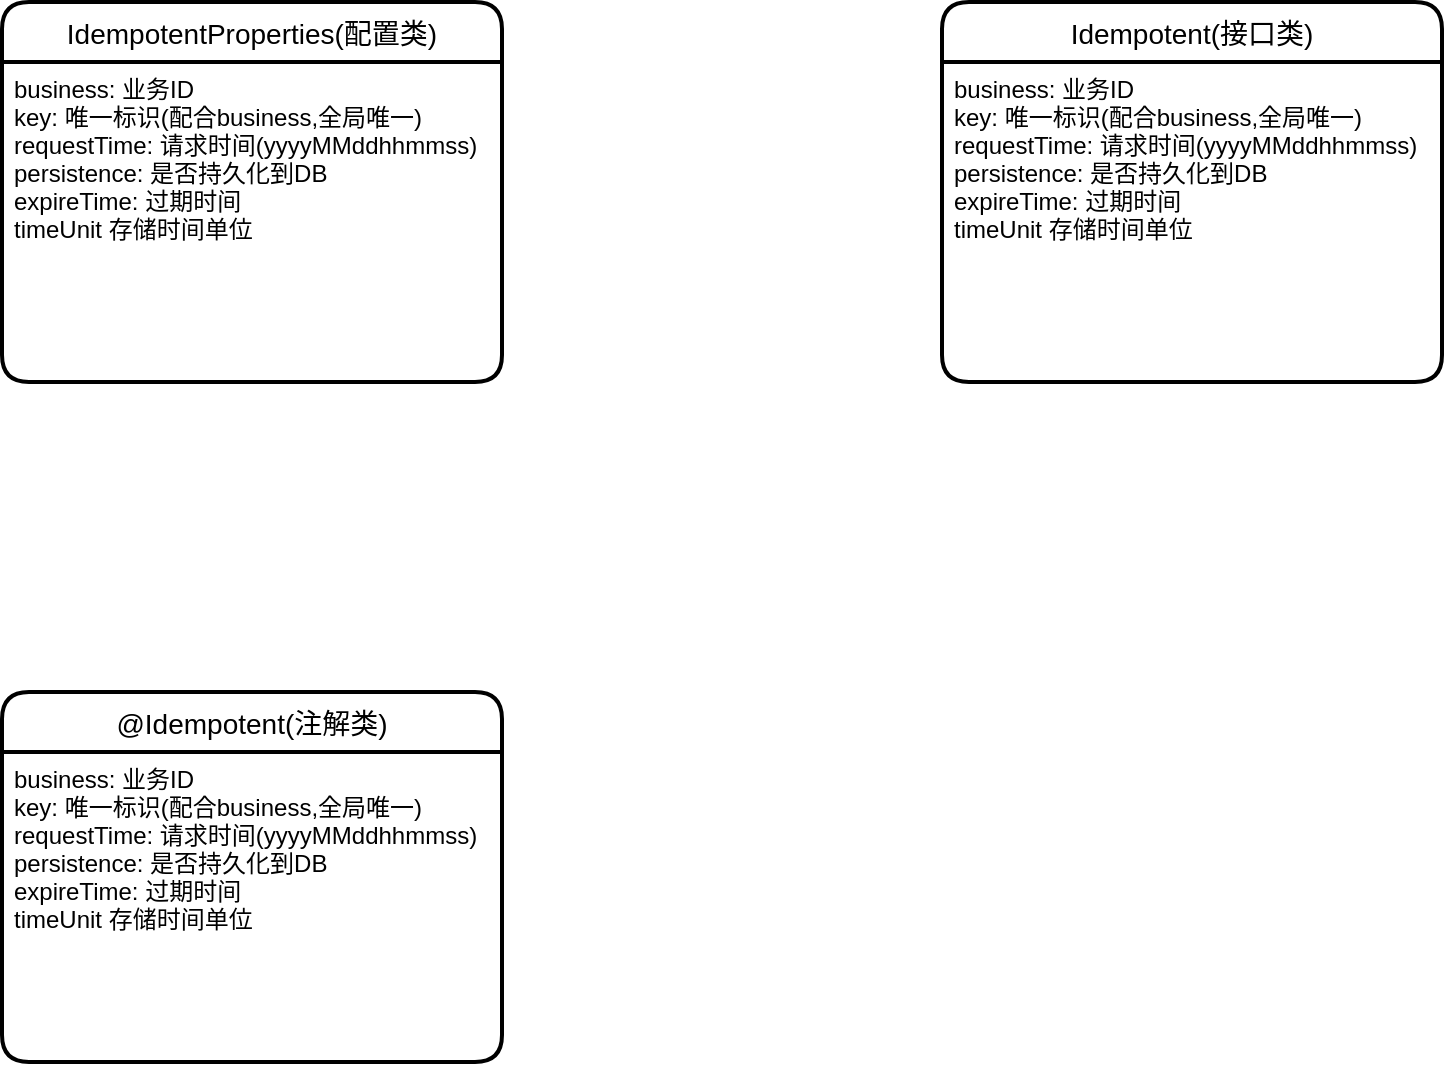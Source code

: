 <mxfile version="13.7.9" type="github">
  <diagram name="幂等" id="74e2e168-ea6b-b213-b513-2b3c1d86103e">
    <mxGraphModel dx="1690" dy="1012" grid="1" gridSize="10" guides="1" tooltips="1" connect="1" arrows="1" fold="1" page="1" pageScale="1" pageWidth="1100" pageHeight="850" background="#ffffff" math="0" shadow="0">
      <root>
        <mxCell id="0" />
        <mxCell id="1" parent="0" />
        <mxCell id="Dr7aWHiYQWJMJAfqMdh1-1" value="@Idempotent(注解类)" style="swimlane;childLayout=stackLayout;horizontal=1;startSize=30;horizontalStack=0;rounded=1;fontSize=14;fontStyle=0;strokeWidth=2;resizeParent=0;resizeLast=1;shadow=0;dashed=0;align=center;" parent="1" vertex="1">
          <mxGeometry x="40" y="425" width="250" height="185" as="geometry" />
        </mxCell>
        <mxCell id="Dr7aWHiYQWJMJAfqMdh1-2" value="business: 业务ID&#xa;key: 唯一标识(配合business,全局唯一)&#xa;requestTime: 请求时间(yyyyMMddhhmmss)&#xa;persistence: 是否持久化到DB&#xa;expireTime: 过期时间&#xa;timeUnit 存储时间单位&#xa;&#xa;" style="align=left;strokeColor=none;fillColor=none;spacingLeft=4;fontSize=12;verticalAlign=top;resizable=0;rotatable=0;part=1;" parent="Dr7aWHiYQWJMJAfqMdh1-1" vertex="1">
          <mxGeometry y="30" width="250" height="155" as="geometry" />
        </mxCell>
        <mxCell id="Dr7aWHiYQWJMJAfqMdh1-3" value="IdempotentProperties(配置类)" style="swimlane;childLayout=stackLayout;horizontal=1;startSize=30;horizontalStack=0;rounded=1;fontSize=14;fontStyle=0;strokeWidth=2;resizeParent=0;resizeLast=1;shadow=0;dashed=0;align=center;" parent="1" vertex="1">
          <mxGeometry x="40" y="80" width="250" height="190" as="geometry" />
        </mxCell>
        <mxCell id="Dr7aWHiYQWJMJAfqMdh1-4" value="business: 业务ID&#xa;key: 唯一标识(配合business,全局唯一)&#xa;requestTime: 请求时间(yyyyMMddhhmmss)&#xa;persistence: 是否持久化到DB&#xa;expireTime: 过期时间&#xa;timeUnit 存储时间单位&#xa;&#xa;" style="align=left;strokeColor=none;fillColor=none;spacingLeft=4;fontSize=12;verticalAlign=top;resizable=0;rotatable=0;part=1;" parent="Dr7aWHiYQWJMJAfqMdh1-3" vertex="1">
          <mxGeometry y="30" width="250" height="160" as="geometry" />
        </mxCell>
        <mxCell id="N3oFsb0zca_vRXjRVCQ4-1" value="Idempotent(接口类)" style="swimlane;childLayout=stackLayout;horizontal=1;startSize=30;horizontalStack=0;rounded=1;fontSize=14;fontStyle=0;strokeWidth=2;resizeParent=0;resizeLast=1;shadow=0;dashed=0;align=center;" vertex="1" parent="1">
          <mxGeometry x="510" y="80" width="250" height="190" as="geometry" />
        </mxCell>
        <mxCell id="N3oFsb0zca_vRXjRVCQ4-2" value="business: 业务ID&#xa;key: 唯一标识(配合business,全局唯一)&#xa;requestTime: 请求时间(yyyyMMddhhmmss)&#xa;persistence: 是否持久化到DB&#xa;expireTime: 过期时间&#xa;timeUnit 存储时间单位&#xa;&#xa;" style="align=left;strokeColor=none;fillColor=none;spacingLeft=4;fontSize=12;verticalAlign=top;resizable=0;rotatable=0;part=1;" vertex="1" parent="N3oFsb0zca_vRXjRVCQ4-1">
          <mxGeometry y="30" width="250" height="160" as="geometry" />
        </mxCell>
      </root>
    </mxGraphModel>
  </diagram>
</mxfile>
